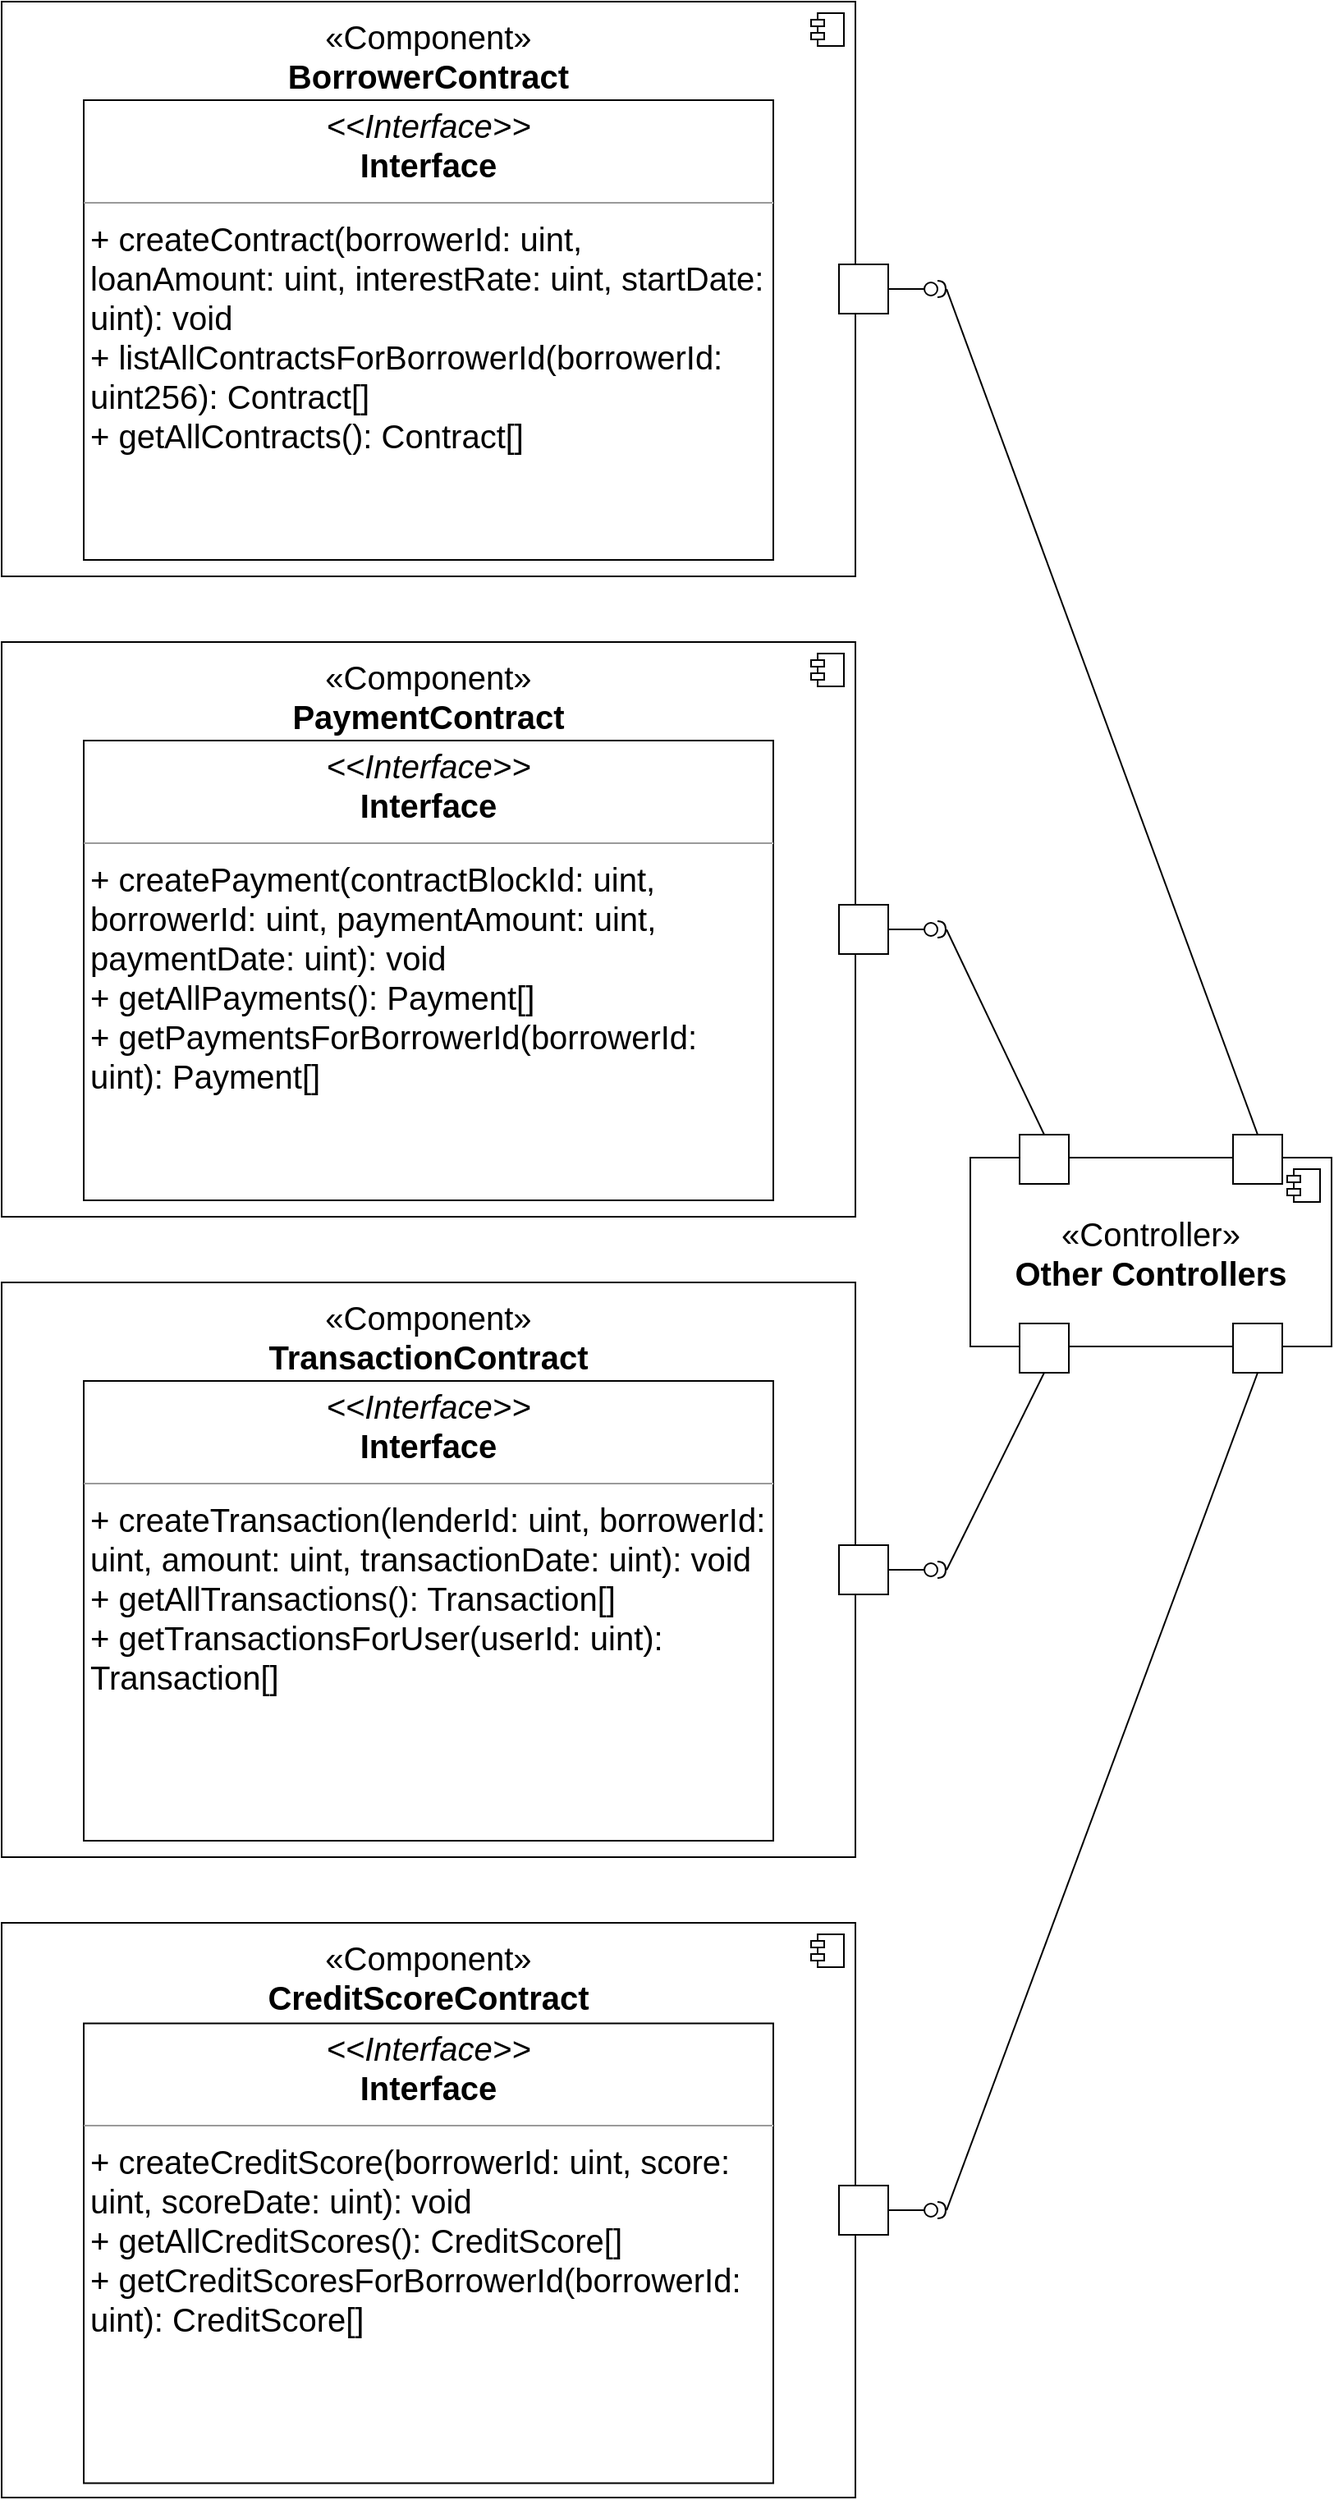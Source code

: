 <mxfile version="22.1.17" type="github">
  <diagram name="Page-1" id="5f0bae14-7c28-e335-631c-24af17079c00">
    <mxGraphModel dx="1953" dy="1169" grid="1" gridSize="10" guides="1" tooltips="1" connect="1" arrows="1" fold="1" page="1" pageScale="1" pageWidth="1169" pageHeight="1654" background="none" math="0" shadow="0">
      <root>
        <mxCell id="0" />
        <mxCell id="1" parent="0" />
        <mxCell id="ArF2T9wXuvhQ2wrIt1zp-54" value="" style="endArrow=none;html=1;rounded=0;align=center;verticalAlign=top;endFill=0;labelBackgroundColor=none;endSize=2;exitX=0.5;exitY=0;exitDx=0;exitDy=0;entryX=1.104;entryY=0.489;entryDx=0;entryDy=0;entryPerimeter=0;" edge="1" source="ArF2T9wXuvhQ2wrIt1zp-53" target="ArF2T9wXuvhQ2wrIt1zp-55" parent="1">
          <mxGeometry relative="1" as="geometry">
            <mxPoint x="1180" y="884.5" as="targetPoint" />
          </mxGeometry>
        </mxCell>
        <mxCell id="ArF2T9wXuvhQ2wrIt1zp-55" value="" style="shape=requiredInterface;html=1;fontSize=11;align=center;fillColor=none;points=[];aspect=fixed;resizable=0;verticalAlign=bottom;labelPosition=center;verticalLabelPosition=top;flipH=1;rotation=-180;" vertex="1" parent="1">
          <mxGeometry x="890" y="210" width="5" height="10" as="geometry" />
        </mxCell>
        <mxCell id="ArF2T9wXuvhQ2wrIt1zp-62" value="" style="endArrow=none;html=1;rounded=0;align=center;verticalAlign=top;endFill=0;labelBackgroundColor=none;endSize=2;exitX=0.5;exitY=0;exitDx=0;exitDy=0;entryX=1.104;entryY=0.489;entryDx=0;entryDy=0;entryPerimeter=0;" edge="1" parent="1" source="ArF2T9wXuvhQ2wrIt1zp-64" target="ArF2T9wXuvhQ2wrIt1zp-63">
          <mxGeometry relative="1" as="geometry">
            <mxPoint x="1190" y="894.5" as="targetPoint" />
          </mxGeometry>
        </mxCell>
        <mxCell id="ArF2T9wXuvhQ2wrIt1zp-65" value="" style="endArrow=none;html=1;rounded=0;align=center;verticalAlign=top;endFill=0;labelBackgroundColor=none;endSize=2;exitX=0.5;exitY=1;exitDx=0;exitDy=0;entryX=1.104;entryY=0.489;entryDx=0;entryDy=0;entryPerimeter=0;" edge="1" parent="1" source="ArF2T9wXuvhQ2wrIt1zp-67" target="ArF2T9wXuvhQ2wrIt1zp-66">
          <mxGeometry relative="1" as="geometry">
            <mxPoint x="1200" y="904.5" as="targetPoint" />
          </mxGeometry>
        </mxCell>
        <mxCell id="ArF2T9wXuvhQ2wrIt1zp-66" value="" style="shape=requiredInterface;html=1;fontSize=11;align=center;fillColor=none;points=[];aspect=fixed;resizable=0;verticalAlign=bottom;labelPosition=center;verticalLabelPosition=top;flipH=1;rotation=-180;" vertex="1" parent="1">
          <mxGeometry x="890" y="1380" width="5" height="10" as="geometry" />
        </mxCell>
        <mxCell id="ArF2T9wXuvhQ2wrIt1zp-68" value="" style="endArrow=none;html=1;rounded=0;align=center;verticalAlign=top;endFill=0;labelBackgroundColor=none;endSize=2;exitX=0.5;exitY=1;exitDx=0;exitDy=0;entryX=1.104;entryY=0.489;entryDx=0;entryDy=0;entryPerimeter=0;" edge="1" parent="1" source="ArF2T9wXuvhQ2wrIt1zp-70" target="ArF2T9wXuvhQ2wrIt1zp-69">
          <mxGeometry relative="1" as="geometry">
            <mxPoint x="1210" y="914.5" as="targetPoint" />
          </mxGeometry>
        </mxCell>
        <mxCell id="ArF2T9wXuvhQ2wrIt1zp-69" value="" style="shape=requiredInterface;html=1;fontSize=11;align=center;fillColor=none;points=[];aspect=fixed;resizable=0;verticalAlign=bottom;labelPosition=center;verticalLabelPosition=top;flipH=1;rotation=-180;" vertex="1" parent="1">
          <mxGeometry x="890" y="990" width="5" height="10" as="geometry" />
        </mxCell>
        <mxCell id="ArF2T9wXuvhQ2wrIt1zp-73" value="" style="group" vertex="1" connectable="0" parent="1">
          <mxGeometry x="890" y="730" width="240" height="145" as="geometry" />
        </mxCell>
        <mxCell id="ArF2T9wXuvhQ2wrIt1zp-58" value="" style="group" vertex="1" connectable="0" parent="ArF2T9wXuvhQ2wrIt1zp-73">
          <mxGeometry y="14" width="240" height="131" as="geometry" />
        </mxCell>
        <mxCell id="ArF2T9wXuvhQ2wrIt1zp-51" value="«Controller»&lt;br style=&quot;font-size: 20px;&quot;&gt;&lt;b style=&quot;font-size: 20px;&quot;&gt;Other Controllers&lt;/b&gt;" style="html=1;dropTarget=0;whiteSpace=wrap;fontSize=20;" vertex="1" parent="ArF2T9wXuvhQ2wrIt1zp-58">
          <mxGeometry x="20" width="220" height="115" as="geometry" />
        </mxCell>
        <mxCell id="ArF2T9wXuvhQ2wrIt1zp-52" value="" style="shape=module;jettyWidth=8;jettyHeight=4;" vertex="1" parent="ArF2T9wXuvhQ2wrIt1zp-51">
          <mxGeometry x="1" width="20" height="20" relative="1" as="geometry">
            <mxPoint x="-27" y="7" as="offset" />
          </mxGeometry>
        </mxCell>
        <mxCell id="ArF2T9wXuvhQ2wrIt1zp-67" value="" style="html=1;rounded=0;direction=east;" vertex="1" parent="ArF2T9wXuvhQ2wrIt1zp-58">
          <mxGeometry x="180" y="101" width="30" height="30" as="geometry" />
        </mxCell>
        <mxCell id="ArF2T9wXuvhQ2wrIt1zp-70" value="" style="html=1;rounded=0;direction=east;" vertex="1" parent="ArF2T9wXuvhQ2wrIt1zp-73">
          <mxGeometry x="50" y="115" width="30" height="30" as="geometry" />
        </mxCell>
        <mxCell id="ArF2T9wXuvhQ2wrIt1zp-53" value="" style="html=1;rounded=0;direction=east;" vertex="1" parent="ArF2T9wXuvhQ2wrIt1zp-73">
          <mxGeometry x="180" width="30" height="30" as="geometry" />
        </mxCell>
        <mxCell id="ArF2T9wXuvhQ2wrIt1zp-64" value="" style="html=1;rounded=0;direction=east;" vertex="1" parent="ArF2T9wXuvhQ2wrIt1zp-73">
          <mxGeometry x="50" width="30" height="30" as="geometry" />
        </mxCell>
        <mxCell id="ArF2T9wXuvhQ2wrIt1zp-63" value="" style="shape=requiredInterface;html=1;fontSize=11;align=center;fillColor=none;points=[];aspect=fixed;resizable=0;verticalAlign=bottom;labelPosition=center;verticalLabelPosition=top;flipH=1;rotation=-180;" vertex="1" parent="1">
          <mxGeometry x="890" y="600" width="5" height="10" as="geometry" />
        </mxCell>
        <mxCell id="ArF2T9wXuvhQ2wrIt1zp-74" value="" style="group" vertex="1" connectable="0" parent="1">
          <mxGeometry x="320" y="40" width="570" height="350" as="geometry" />
        </mxCell>
        <mxCell id="ArF2T9wXuvhQ2wrIt1zp-12" value="«Component»&lt;br style=&quot;font-size: 20px;&quot;&gt;&lt;b style=&quot;font-size: 20px;&quot;&gt;BorrowerContract&lt;/b&gt;" style="html=1;dropTarget=0;whiteSpace=wrap;fontSize=20;labelPosition=center;verticalLabelPosition=top;align=center;verticalAlign=bottom;spacingTop=0;spacingBottom=-60;container=0;" vertex="1" parent="ArF2T9wXuvhQ2wrIt1zp-74">
          <mxGeometry width="520" height="350" as="geometry" />
        </mxCell>
        <mxCell id="ArF2T9wXuvhQ2wrIt1zp-14" value="&lt;p style=&quot;margin: 4px 0px 0px; text-align: center; font-size: 20px;&quot;&gt;&lt;font style=&quot;font-size: 20px;&quot;&gt;&lt;i style=&quot;&quot;&gt;&amp;lt;&amp;lt;Interface&amp;gt;&amp;gt;&lt;/i&gt;&lt;br&gt;&lt;b style=&quot;&quot;&gt;Interface&lt;/b&gt;&lt;/font&gt;&lt;/p&gt;&lt;hr style=&quot;font-size: 20px;&quot; size=&quot;1&quot;&gt;&lt;p style=&quot;margin: 0px 0px 0px 4px; font-size: 20px;&quot;&gt;&lt;font style=&quot;font-size: 20px;&quot;&gt;+ createContract(borrowerId: uint, loanAmount: uint, interestRate: uint, startDate: uint): void&amp;nbsp;&lt;/font&gt;&lt;/p&gt;&lt;p style=&quot;margin: 0px 0px 0px 4px; font-size: 20px;&quot;&gt;&lt;font style=&quot;font-size: 20px;&quot;&gt;+ listAllContractsForBorrowerId(borrowerId: uint256): Contract[]&amp;nbsp;&lt;/font&gt;&lt;/p&gt;&lt;p style=&quot;margin: 0px 0px 0px 4px; font-size: 20px;&quot;&gt;&lt;font style=&quot;font-size: 20px;&quot;&gt;+ getAllContracts(): Contract[]&lt;/font&gt;&lt;br&gt;&lt;/p&gt;" style="verticalAlign=top;align=left;overflow=fill;fontSize=12;fontFamily=Helvetica;html=1;whiteSpace=wrap;container=0;" vertex="1" parent="ArF2T9wXuvhQ2wrIt1zp-74">
          <mxGeometry x="50" y="60" width="420" height="280" as="geometry" />
        </mxCell>
        <mxCell id="ArF2T9wXuvhQ2wrIt1zp-31" value="" style="html=1;rounded=0;container=0;" vertex="1" parent="ArF2T9wXuvhQ2wrIt1zp-74">
          <mxGeometry x="510" y="160" width="30" height="30" as="geometry" />
        </mxCell>
        <mxCell id="ArF2T9wXuvhQ2wrIt1zp-32" value="" style="endArrow=none;html=1;rounded=0;align=center;verticalAlign=top;endFill=0;labelBackgroundColor=none;endSize=2;" edge="1" source="ArF2T9wXuvhQ2wrIt1zp-31" target="ArF2T9wXuvhQ2wrIt1zp-33" parent="ArF2T9wXuvhQ2wrIt1zp-74">
          <mxGeometry relative="1" as="geometry" />
        </mxCell>
        <mxCell id="ArF2T9wXuvhQ2wrIt1zp-33" value="" style="ellipse;html=1;fontSize=11;align=center;fillColor=none;points=[];aspect=fixed;resizable=0;verticalAlign=bottom;labelPosition=center;verticalLabelPosition=top;flipH=1;container=0;" vertex="1" parent="ArF2T9wXuvhQ2wrIt1zp-74">
          <mxGeometry x="562" y="171" width="8" height="8" as="geometry" />
        </mxCell>
        <mxCell id="ArF2T9wXuvhQ2wrIt1zp-13" value="" style="shape=module;jettyWidth=8;jettyHeight=4;" vertex="1" parent="ArF2T9wXuvhQ2wrIt1zp-74">
          <mxGeometry x="493" y="7" width="20" height="20" as="geometry">
            <mxPoint x="-27" y="7" as="offset" />
          </mxGeometry>
        </mxCell>
        <mxCell id="ArF2T9wXuvhQ2wrIt1zp-75" value="" style="group" vertex="1" connectable="0" parent="1">
          <mxGeometry x="320" y="430" width="570" height="350" as="geometry" />
        </mxCell>
        <mxCell id="ArF2T9wXuvhQ2wrIt1zp-15" value="«Component»&lt;br style=&quot;font-size: 20px;&quot;&gt;&lt;b style=&quot;font-size: 20px;&quot;&gt;PaymentContract&lt;/b&gt;" style="html=1;dropTarget=0;whiteSpace=wrap;fontSize=20;labelPosition=center;verticalLabelPosition=top;align=center;verticalAlign=bottom;spacingTop=0;spacingBottom=-60;" vertex="1" parent="ArF2T9wXuvhQ2wrIt1zp-75">
          <mxGeometry width="520" height="350" as="geometry" />
        </mxCell>
        <mxCell id="ArF2T9wXuvhQ2wrIt1zp-16" value="" style="shape=module;jettyWidth=8;jettyHeight=4;" vertex="1" parent="ArF2T9wXuvhQ2wrIt1zp-15">
          <mxGeometry x="1" width="20" height="20" relative="1" as="geometry">
            <mxPoint x="-27" y="7" as="offset" />
          </mxGeometry>
        </mxCell>
        <mxCell id="ArF2T9wXuvhQ2wrIt1zp-17" value="&lt;p style=&quot;margin: 4px 0px 0px; text-align: center; font-size: 20px;&quot;&gt;&lt;font style=&quot;font-size: 20px;&quot;&gt;&lt;i style=&quot;&quot;&gt;&amp;lt;&amp;lt;Interface&amp;gt;&amp;gt;&lt;/i&gt;&lt;br&gt;&lt;b style=&quot;&quot;&gt;Interface&lt;/b&gt;&lt;/font&gt;&lt;/p&gt;&lt;hr style=&quot;font-size: 20px;&quot; size=&quot;1&quot;&gt;&lt;p style=&quot;margin: 0px 0px 0px 4px; font-size: 20px;&quot;&gt;&lt;font style=&quot;font-size: 20px;&quot;&gt;+ createPayment(contractBlockId: uint, borrowerId: uint, paymentAmount: uint, paymentDate: uint): void&lt;/font&gt;&lt;/p&gt;&lt;p style=&quot;margin: 0px 0px 0px 4px; font-size: 20px;&quot;&gt;&lt;font style=&quot;font-size: 20px;&quot;&gt;+ getAllPayments(): Payment[]&lt;/font&gt;&lt;/p&gt;&lt;p style=&quot;margin: 0px 0px 0px 4px; font-size: 20px;&quot;&gt;&lt;font style=&quot;font-size: 20px;&quot;&gt;+ getPaymentsForBorrowerId(borrowerId: uint): Payment[]&lt;/font&gt;&lt;/p&gt;" style="verticalAlign=top;align=left;overflow=fill;fontSize=12;fontFamily=Helvetica;html=1;whiteSpace=wrap;" vertex="1" parent="ArF2T9wXuvhQ2wrIt1zp-75">
          <mxGeometry x="50" y="60" width="420" height="280" as="geometry" />
        </mxCell>
        <mxCell id="ArF2T9wXuvhQ2wrIt1zp-42" value="" style="html=1;rounded=0;" vertex="1" parent="ArF2T9wXuvhQ2wrIt1zp-75">
          <mxGeometry x="510" y="160" width="30" height="30" as="geometry" />
        </mxCell>
        <mxCell id="ArF2T9wXuvhQ2wrIt1zp-43" value="" style="endArrow=none;html=1;rounded=0;align=center;verticalAlign=top;endFill=0;labelBackgroundColor=none;endSize=2;" edge="1" parent="ArF2T9wXuvhQ2wrIt1zp-75" source="ArF2T9wXuvhQ2wrIt1zp-42" target="ArF2T9wXuvhQ2wrIt1zp-44">
          <mxGeometry relative="1" as="geometry" />
        </mxCell>
        <mxCell id="ArF2T9wXuvhQ2wrIt1zp-44" value="" style="ellipse;html=1;fontSize=11;align=center;fillColor=none;points=[];aspect=fixed;resizable=0;verticalAlign=bottom;labelPosition=center;verticalLabelPosition=top;flipH=1;" vertex="1" parent="ArF2T9wXuvhQ2wrIt1zp-75">
          <mxGeometry x="562" y="171" width="8" height="8" as="geometry" />
        </mxCell>
        <mxCell id="ArF2T9wXuvhQ2wrIt1zp-77" value="" style="group" vertex="1" connectable="0" parent="1">
          <mxGeometry x="320" y="820" width="570" height="350" as="geometry" />
        </mxCell>
        <mxCell id="ArF2T9wXuvhQ2wrIt1zp-21" value="«Component»&lt;br style=&quot;font-size: 20px;&quot;&gt;&lt;b style=&quot;font-size: 20px;&quot;&gt;TransactionContract&lt;/b&gt;" style="html=1;dropTarget=0;whiteSpace=wrap;fontSize=20;labelPosition=center;verticalLabelPosition=top;align=center;verticalAlign=bottom;spacingTop=0;spacingBottom=-60;container=0;" vertex="1" parent="ArF2T9wXuvhQ2wrIt1zp-77">
          <mxGeometry width="520" height="350" as="geometry" />
        </mxCell>
        <mxCell id="ArF2T9wXuvhQ2wrIt1zp-23" value="&lt;p style=&quot;margin: 4px 0px 0px; text-align: center; font-size: 20px;&quot;&gt;&lt;font style=&quot;font-size: 20px;&quot;&gt;&lt;i style=&quot;&quot;&gt;&amp;lt;&amp;lt;Interface&amp;gt;&amp;gt;&lt;/i&gt;&lt;br&gt;&lt;b style=&quot;&quot;&gt;Interface&lt;/b&gt;&lt;/font&gt;&lt;/p&gt;&lt;hr style=&quot;font-size: 20px;&quot; size=&quot;1&quot;&gt;&lt;p style=&quot;margin: 0px 0px 0px 4px; font-size: 20px;&quot;&gt;&lt;font style=&quot;font-size: 20px;&quot;&gt;+ createTransaction(lenderId: uint, borrowerId: uint, amount: uint, transactionDate: uint): void&lt;/font&gt;&lt;/p&gt;&lt;p style=&quot;margin: 0px 0px 0px 4px; font-size: 20px;&quot;&gt;&lt;font style=&quot;font-size: 20px;&quot;&gt;+ getAllTransactions(): Transaction[]&lt;/font&gt;&lt;/p&gt;&lt;p style=&quot;margin: 0px 0px 0px 4px; font-size: 20px;&quot;&gt;&lt;font style=&quot;font-size: 20px;&quot;&gt;+ getTransactionsForUser(userId: uint): Transaction[]&lt;/font&gt;&lt;/p&gt;" style="verticalAlign=top;align=left;overflow=fill;fontSize=12;fontFamily=Helvetica;html=1;whiteSpace=wrap;" vertex="1" parent="ArF2T9wXuvhQ2wrIt1zp-77">
          <mxGeometry x="50" y="60" width="420" height="280" as="geometry" />
        </mxCell>
        <mxCell id="ArF2T9wXuvhQ2wrIt1zp-45" value="" style="html=1;rounded=0;" vertex="1" parent="ArF2T9wXuvhQ2wrIt1zp-77">
          <mxGeometry x="510" y="160" width="30" height="30" as="geometry" />
        </mxCell>
        <mxCell id="ArF2T9wXuvhQ2wrIt1zp-46" value="" style="endArrow=none;html=1;rounded=0;align=center;verticalAlign=top;endFill=0;labelBackgroundColor=none;endSize=2;" edge="1" parent="ArF2T9wXuvhQ2wrIt1zp-77" source="ArF2T9wXuvhQ2wrIt1zp-45" target="ArF2T9wXuvhQ2wrIt1zp-47">
          <mxGeometry relative="1" as="geometry" />
        </mxCell>
        <mxCell id="ArF2T9wXuvhQ2wrIt1zp-47" value="" style="ellipse;html=1;fontSize=11;align=center;fillColor=none;points=[];aspect=fixed;resizable=0;verticalAlign=bottom;labelPosition=center;verticalLabelPosition=top;flipH=1;" vertex="1" parent="ArF2T9wXuvhQ2wrIt1zp-77">
          <mxGeometry x="562" y="171" width="8" height="8" as="geometry" />
        </mxCell>
        <mxCell id="ArF2T9wXuvhQ2wrIt1zp-78" value="" style="group" vertex="1" connectable="0" parent="1">
          <mxGeometry x="320" y="1210" width="570" height="350" as="geometry" />
        </mxCell>
        <mxCell id="ArF2T9wXuvhQ2wrIt1zp-50" value="" style="ellipse;html=1;fontSize=11;align=center;fillColor=none;points=[];aspect=fixed;resizable=0;verticalAlign=bottom;labelPosition=center;verticalLabelPosition=top;flipH=1;" vertex="1" parent="ArF2T9wXuvhQ2wrIt1zp-78">
          <mxGeometry x="562" y="171" width="8" height="8" as="geometry" />
        </mxCell>
        <mxCell id="ArF2T9wXuvhQ2wrIt1zp-25" value="«Component»&lt;br style=&quot;font-size: 20px;&quot;&gt;&lt;b style=&quot;font-size: 20px;&quot;&gt;CreditScoreContract&lt;/b&gt;" style="html=1;dropTarget=0;whiteSpace=wrap;fontSize=20;labelPosition=center;verticalLabelPosition=top;align=center;verticalAlign=bottom;spacingTop=0;spacingBottom=-60;" vertex="1" parent="ArF2T9wXuvhQ2wrIt1zp-78">
          <mxGeometry width="520" height="350" as="geometry" />
        </mxCell>
        <mxCell id="ArF2T9wXuvhQ2wrIt1zp-26" value="" style="shape=module;jettyWidth=8;jettyHeight=4;" vertex="1" parent="ArF2T9wXuvhQ2wrIt1zp-25">
          <mxGeometry x="1" width="20" height="20" relative="1" as="geometry">
            <mxPoint x="-27" y="7" as="offset" />
          </mxGeometry>
        </mxCell>
        <mxCell id="ArF2T9wXuvhQ2wrIt1zp-27" value="&lt;p style=&quot;margin: 4px 0px 0px; text-align: center; font-size: 20px;&quot;&gt;&lt;font style=&quot;font-size: 20px;&quot;&gt;&lt;i style=&quot;&quot;&gt;&amp;lt;&amp;lt;Interface&amp;gt;&amp;gt;&lt;/i&gt;&lt;br&gt;&lt;b style=&quot;&quot;&gt;Interface&lt;/b&gt;&lt;/font&gt;&lt;/p&gt;&lt;hr style=&quot;font-size: 20px;&quot; size=&quot;1&quot;&gt;&lt;p style=&quot;margin: 0px 0px 0px 4px; font-size: 20px;&quot;&gt;&lt;font style=&quot;font-size: 20px;&quot;&gt;+ createCreditScore(borrowerId: uint, score: uint, scoreDate: uint): void&amp;nbsp;&lt;/font&gt;&lt;/p&gt;&lt;p style=&quot;margin: 0px 0px 0px 4px; font-size: 20px;&quot;&gt;&lt;font style=&quot;font-size: 20px;&quot;&gt;+ getAllCreditScores(): CreditScore[]&amp;nbsp;&lt;/font&gt;&lt;/p&gt;&lt;p style=&quot;margin: 0px 0px 0px 4px; font-size: 20px;&quot;&gt;&lt;font style=&quot;font-size: 20px;&quot;&gt;+ getCreditScoresForBorrowerId(borrowerId: uint): CreditScore[]&lt;/font&gt;&lt;br&gt;&lt;/p&gt;" style="verticalAlign=top;align=left;overflow=fill;fontSize=12;fontFamily=Helvetica;html=1;whiteSpace=wrap;" vertex="1" parent="ArF2T9wXuvhQ2wrIt1zp-78">
          <mxGeometry x="50" y="61.25" width="420" height="280" as="geometry" />
        </mxCell>
        <mxCell id="ArF2T9wXuvhQ2wrIt1zp-48" value="" style="html=1;rounded=0;" vertex="1" parent="ArF2T9wXuvhQ2wrIt1zp-78">
          <mxGeometry x="510" y="160" width="30" height="30" as="geometry" />
        </mxCell>
        <mxCell id="ArF2T9wXuvhQ2wrIt1zp-49" value="" style="endArrow=none;html=1;rounded=0;align=center;verticalAlign=top;endFill=0;labelBackgroundColor=none;endSize=2;" edge="1" parent="ArF2T9wXuvhQ2wrIt1zp-78" source="ArF2T9wXuvhQ2wrIt1zp-48" target="ArF2T9wXuvhQ2wrIt1zp-50">
          <mxGeometry relative="1" as="geometry" />
        </mxCell>
      </root>
    </mxGraphModel>
  </diagram>
</mxfile>
